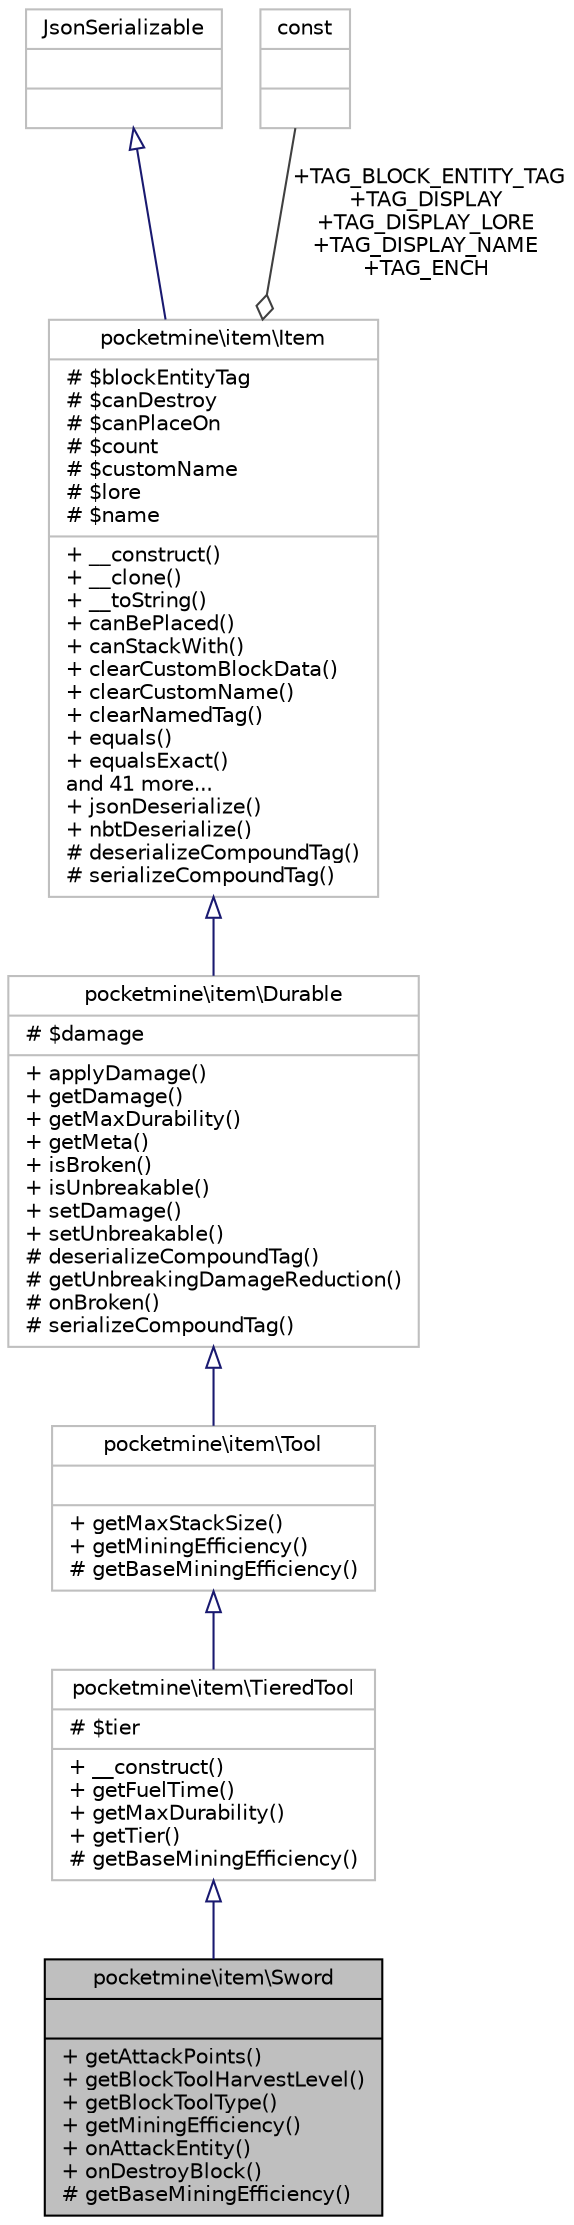 digraph "pocketmine\item\Sword"
{
 // INTERACTIVE_SVG=YES
 // LATEX_PDF_SIZE
  edge [fontname="Helvetica",fontsize="10",labelfontname="Helvetica",labelfontsize="10"];
  node [fontname="Helvetica",fontsize="10",shape=record];
  Node1 [label="{pocketmine\\item\\Sword\n||+ getAttackPoints()\l+ getBlockToolHarvestLevel()\l+ getBlockToolType()\l+ getMiningEfficiency()\l+ onAttackEntity()\l+ onDestroyBlock()\l# getBaseMiningEfficiency()\l}",height=0.2,width=0.4,color="black", fillcolor="grey75", style="filled", fontcolor="black",tooltip=" "];
  Node2 -> Node1 [dir="back",color="midnightblue",fontsize="10",style="solid",arrowtail="onormal",fontname="Helvetica"];
  Node2 [label="{pocketmine\\item\\TieredTool\n|# $tier\l|+ __construct()\l+ getFuelTime()\l+ getMaxDurability()\l+ getTier()\l# getBaseMiningEfficiency()\l}",height=0.2,width=0.4,color="grey75", fillcolor="white", style="filled",URL="$de/dee/classpocketmine_1_1item_1_1_tiered_tool.html",tooltip=" "];
  Node3 -> Node2 [dir="back",color="midnightblue",fontsize="10",style="solid",arrowtail="onormal",fontname="Helvetica"];
  Node3 [label="{pocketmine\\item\\Tool\n||+ getMaxStackSize()\l+ getMiningEfficiency()\l# getBaseMiningEfficiency()\l}",height=0.2,width=0.4,color="grey75", fillcolor="white", style="filled",URL="$da/de7/classpocketmine_1_1item_1_1_tool.html",tooltip=" "];
  Node4 -> Node3 [dir="back",color="midnightblue",fontsize="10",style="solid",arrowtail="onormal",fontname="Helvetica"];
  Node4 [label="{pocketmine\\item\\Durable\n|# $damage\l|+ applyDamage()\l+ getDamage()\l+ getMaxDurability()\l+ getMeta()\l+ isBroken()\l+ isUnbreakable()\l+ setDamage()\l+ setUnbreakable()\l# deserializeCompoundTag()\l# getUnbreakingDamageReduction()\l# onBroken()\l# serializeCompoundTag()\l}",height=0.2,width=0.4,color="grey75", fillcolor="white", style="filled",URL="$dc/d20/classpocketmine_1_1item_1_1_durable.html",tooltip=" "];
  Node5 -> Node4 [dir="back",color="midnightblue",fontsize="10",style="solid",arrowtail="onormal",fontname="Helvetica"];
  Node5 [label="{pocketmine\\item\\Item\n|# $blockEntityTag\l# $canDestroy\l# $canPlaceOn\l# $count\l# $customName\l# $lore\l# $name\l|+ __construct()\l+ __clone()\l+ __toString()\l+ canBePlaced()\l+ canStackWith()\l+ clearCustomBlockData()\l+ clearCustomName()\l+ clearNamedTag()\l+ equals()\l+ equalsExact()\land 41 more...\l+ jsonDeserialize()\l+ nbtDeserialize()\l# deserializeCompoundTag()\l# serializeCompoundTag()\l}",height=0.2,width=0.4,color="grey75", fillcolor="white", style="filled",URL="$d5/d8a/classpocketmine_1_1item_1_1_item.html",tooltip=" "];
  Node6 -> Node5 [dir="back",color="midnightblue",fontsize="10",style="solid",arrowtail="onormal",fontname="Helvetica"];
  Node6 [label="{JsonSerializable\n||}",height=0.2,width=0.4,color="grey75", fillcolor="white", style="filled",tooltip=" "];
  Node7 -> Node5 [color="grey25",fontsize="10",style="solid",label=" +TAG_BLOCK_ENTITY_TAG\n+TAG_DISPLAY\n+TAG_DISPLAY_LORE\n+TAG_DISPLAY_NAME\n+TAG_ENCH" ,arrowhead="odiamond",fontname="Helvetica"];
  Node7 [label="{const\n||}",height=0.2,width=0.4,color="grey75", fillcolor="white", style="filled",tooltip=" "];
}

